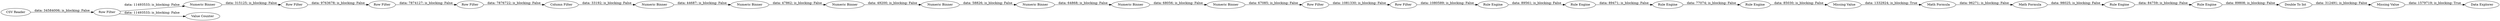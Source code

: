 digraph {
	"4039039152841505102_33" [label="Rule Engine"]
	"4039039152841505102_28" [label="Data Explorer"]
	"4039039152841505102_15" [label="Rule Engine"]
	"4039039152841505102_26" [label="Double To Int"]
	"4039039152841505102_31" [label="Numeric Binner"]
	"4039039152841505102_36" [label="Numeric Binner"]
	"4039039152841505102_11" [label="Row Filter"]
	"4039039152841505102_14" [label="Numeric Binner"]
	"4039039152841505102_27" [label="Numeric Binner"]
	"4039039152841505102_38" [label="Row Filter"]
	"4039039152841505102_20" [label="Rule Engine"]
	"4039039152841505102_24" [label="Rule Engine"]
	"4039039152841505102_9" [label="Numeric Binner"]
	"4039039152841505102_23" [label="Numeric Binner"]
	"4039039152841505102_22" [label="CSV Reader"]
	"4039039152841505102_25" [label="Missing Value"]
	"4039039152841505102_10" [label="Value Counter"]
	"4039039152841505102_12" [label="Column Filter"]
	"4039039152841505102_8" [label="Row Filter"]
	"4039039152841505102_13" [label="Row Filter"]
	"4039039152841505102_18" [label="Rule Engine"]
	"4039039152841505102_16" [label="Missing Value"]
	"4039039152841505102_19" [label="Rule Engine"]
	"4039039152841505102_35" [label="Row Filter"]
	"4039039152841505102_37" [label="Row Filter"]
	"4039039152841505102_30" [label="Numeric Binner"]
	"4039039152841505102_17" [label="Math Formula"]
	"4039039152841505102_29" [label="Numeric Binner"]
	"4039039152841505102_21" [label="Math Formula"]
	"4039039152841505102_36" -> "4039039152841505102_37" [label="data: 67085; is_blocking: False"]
	"4039039152841505102_24" -> "4039039152841505102_33" [label="data: 84759; is_blocking: False"]
	"4039039152841505102_20" -> "4039039152841505102_16" [label="data: 85030; is_blocking: False"]
	"4039039152841505102_21" -> "4039039152841505102_24" [label="data: 98025; is_blocking: False"]
	"4039039152841505102_26" -> "4039039152841505102_25" [label="data: 312491; is_blocking: False"]
	"4039039152841505102_25" -> "4039039152841505102_28" [label="data: 1579719; is_blocking: True"]
	"4039039152841505102_31" -> "4039039152841505102_29" [label="data: 58826; is_blocking: False"]
	"4039039152841505102_12" -> "4039039152841505102_23" [label="data: 33192; is_blocking: False"]
	"4039039152841505102_30" -> "4039039152841505102_27" [label="data: 47862; is_blocking: False"]
	"4039039152841505102_38" -> "4039039152841505102_15" [label="data: 1080589; is_blocking: False"]
	"4039039152841505102_11" -> "4039039152841505102_13" [label="data: 9763678; is_blocking: False"]
	"4039039152841505102_29" -> "4039039152841505102_14" [label="data: 64868; is_blocking: False"]
	"4039039152841505102_35" -> "4039039152841505102_12" [label="data: 7876722; is_blocking: False"]
	"4039039152841505102_8" -> "4039039152841505102_10" [label="data: 11493533; is_blocking: False"]
	"4039039152841505102_8" -> "4039039152841505102_9" [label="data: 11493533; is_blocking: False"]
	"4039039152841505102_27" -> "4039039152841505102_31" [label="data: 49200; is_blocking: False"]
	"4039039152841505102_18" -> "4039039152841505102_19" [label="data: 89471; is_blocking: False"]
	"4039039152841505102_14" -> "4039039152841505102_36" [label="data: 68056; is_blocking: False"]
	"4039039152841505102_16" -> "4039039152841505102_17" [label="data: 1332924; is_blocking: True"]
	"4039039152841505102_17" -> "4039039152841505102_21" [label="data: 96271; is_blocking: False"]
	"4039039152841505102_15" -> "4039039152841505102_18" [label="data: 89561; is_blocking: False"]
	"4039039152841505102_37" -> "4039039152841505102_38" [label="data: 1081330; is_blocking: False"]
	"4039039152841505102_23" -> "4039039152841505102_30" [label="data: 44687; is_blocking: False"]
	"4039039152841505102_33" -> "4039039152841505102_26" [label="data: 89808; is_blocking: False"]
	"4039039152841505102_19" -> "4039039152841505102_20" [label="data: 77074; is_blocking: False"]
	"4039039152841505102_22" -> "4039039152841505102_8" [label="data: 34584006; is_blocking: False"]
	"4039039152841505102_9" -> "4039039152841505102_11" [label="data: 315125; is_blocking: False"]
	"4039039152841505102_13" -> "4039039152841505102_35" [label="data: 7874127; is_blocking: False"]
	rankdir=LR
}
